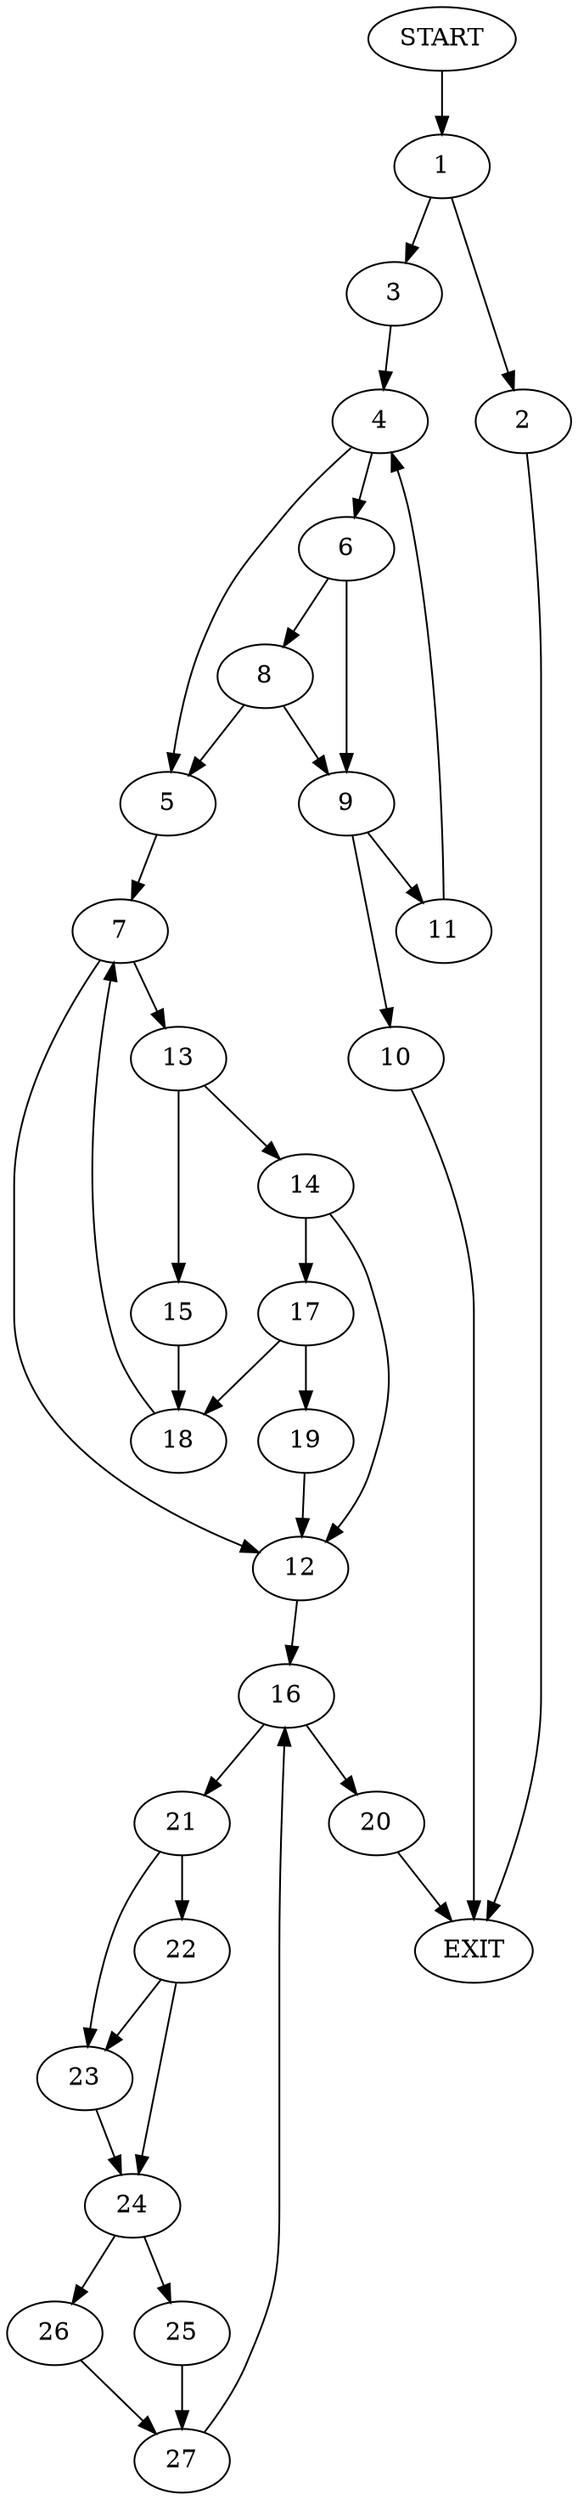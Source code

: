 digraph {
0 [label="START"]
28 [label="EXIT"]
0 -> 1
1 -> 2
1 -> 3
2 -> 28
3 -> 4
4 -> 5
4 -> 6
5 -> 7
6 -> 8
6 -> 9
8 -> 5
8 -> 9
9 -> 10
9 -> 11
10 -> 28
11 -> 4
7 -> 12
7 -> 13
13 -> 14
13 -> 15
12 -> 16
14 -> 12
14 -> 17
15 -> 18
18 -> 7
17 -> 19
17 -> 18
19 -> 12
16 -> 20
16 -> 21
20 -> 28
21 -> 22
21 -> 23
23 -> 24
22 -> 24
22 -> 23
24 -> 25
24 -> 26
26 -> 27
25 -> 27
27 -> 16
}
